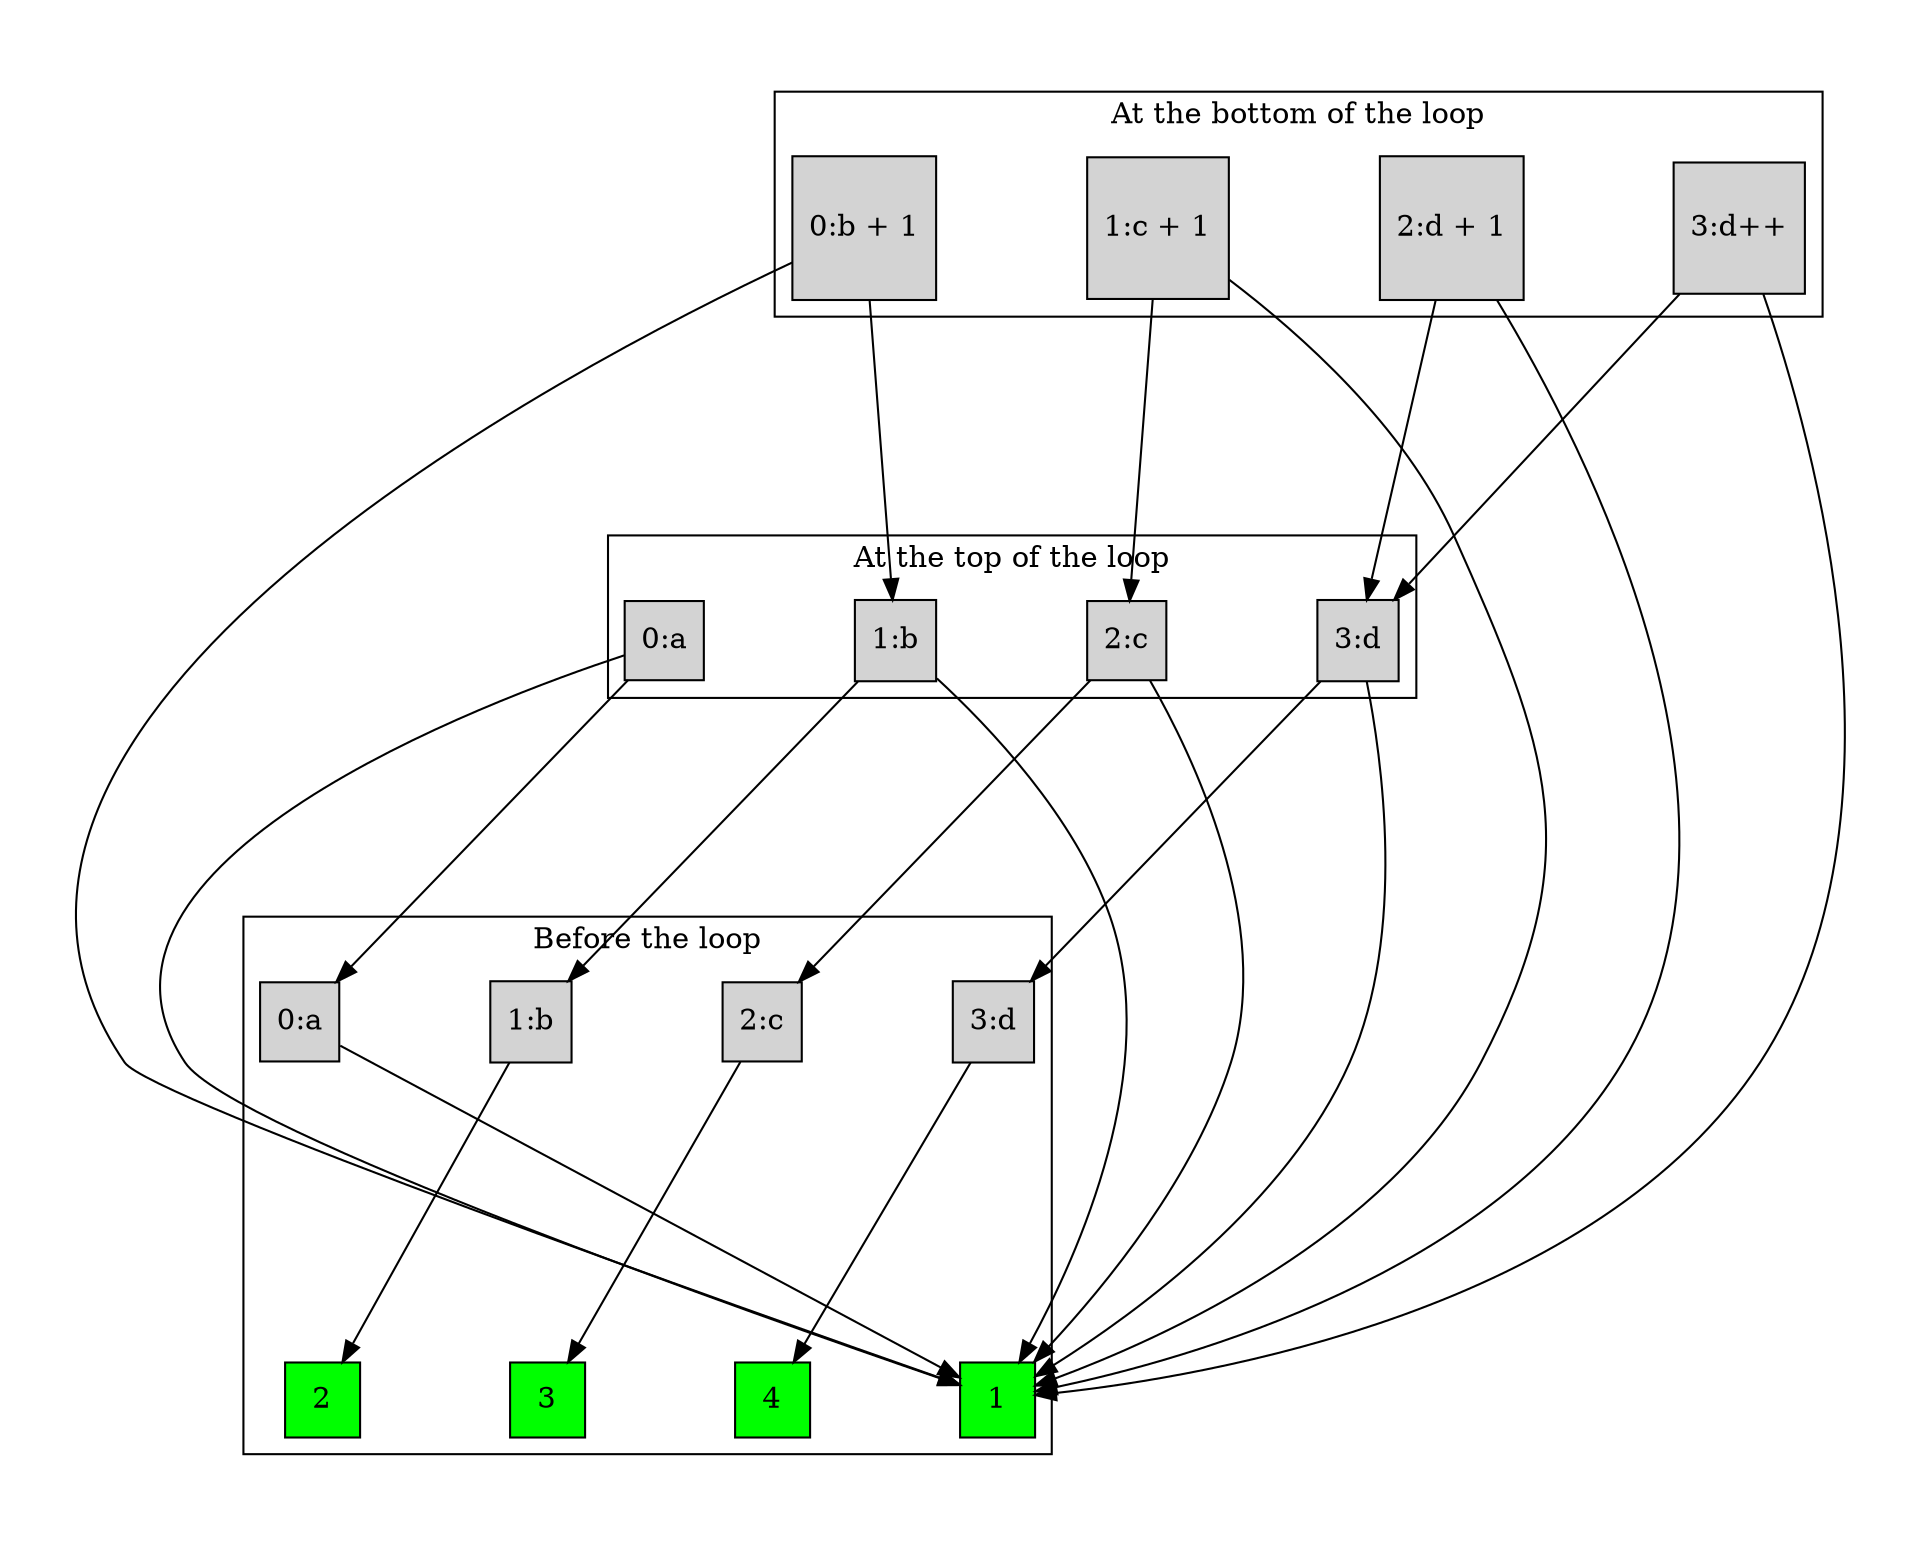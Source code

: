 digraph G {
    node[shape="square", style="filled"]
    graph [pad="0.5", nodesep="1", ranksep="2"];
    rank=same;
    
    1[fillcolor="green"]
    2[fillcolor="green"]
    3[fillcolor="green"]
    4[fillcolor="green"]


	subgraph cluster_0 {
        label="Before the loop"
        a_out[label="0:a"]
        b_out[label="1:b"]
        c_out[label="2:c"]
        d_out[label="3:d"]

        a_out -> 1
        b_out -> 2
        c_out -> 3
        d_out -> 4
    }

    subgraph cluster_1 {
        label="At the top of the loop"

        a_preloop[label="0:a"] 
        b_preloop[label="1:b"] 
        c_preloop[label="2:c"] 
        d_preloop[label="3:d"] 

        a_preloop -> a_out, 1
        b_preloop -> b_out, 1
        c_preloop -> c_out, 1
        d_preloop -> d_out, 1
    }

	subgraph cluster_2 {
        label="At the bottom of the loop"

        a_loop[label="0:b + 1"] 
        b_loop[label="1:c + 1"] 
        c_loop[label="2:d + 1"] 
        d_loop[label="3:d++"] 

        a_loop -> b_preloop, 1
        b_loop -> c_preloop, 1
        c_loop-> d_preloop, 1
        d_loop -> d_preloop, 1


    }
}